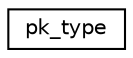 digraph "Graphical Class Hierarchy"
{
 // INTERACTIVE_SVG=YES
 // LATEX_PDF_SIZE
  edge [fontname="Helvetica",fontsize="10",labelfontname="Helvetica",labelfontsize="10"];
  node [fontname="Helvetica",fontsize="10",shape=record];
  rankdir="LR";
  Node0 [label="pk_type",height=0.2,width=0.4,color="black", fillcolor="white", style="filled",URL="$structblock__control__mod_1_1pk__type.html",tooltip="Type to dereference packed index from global indices."];
}
